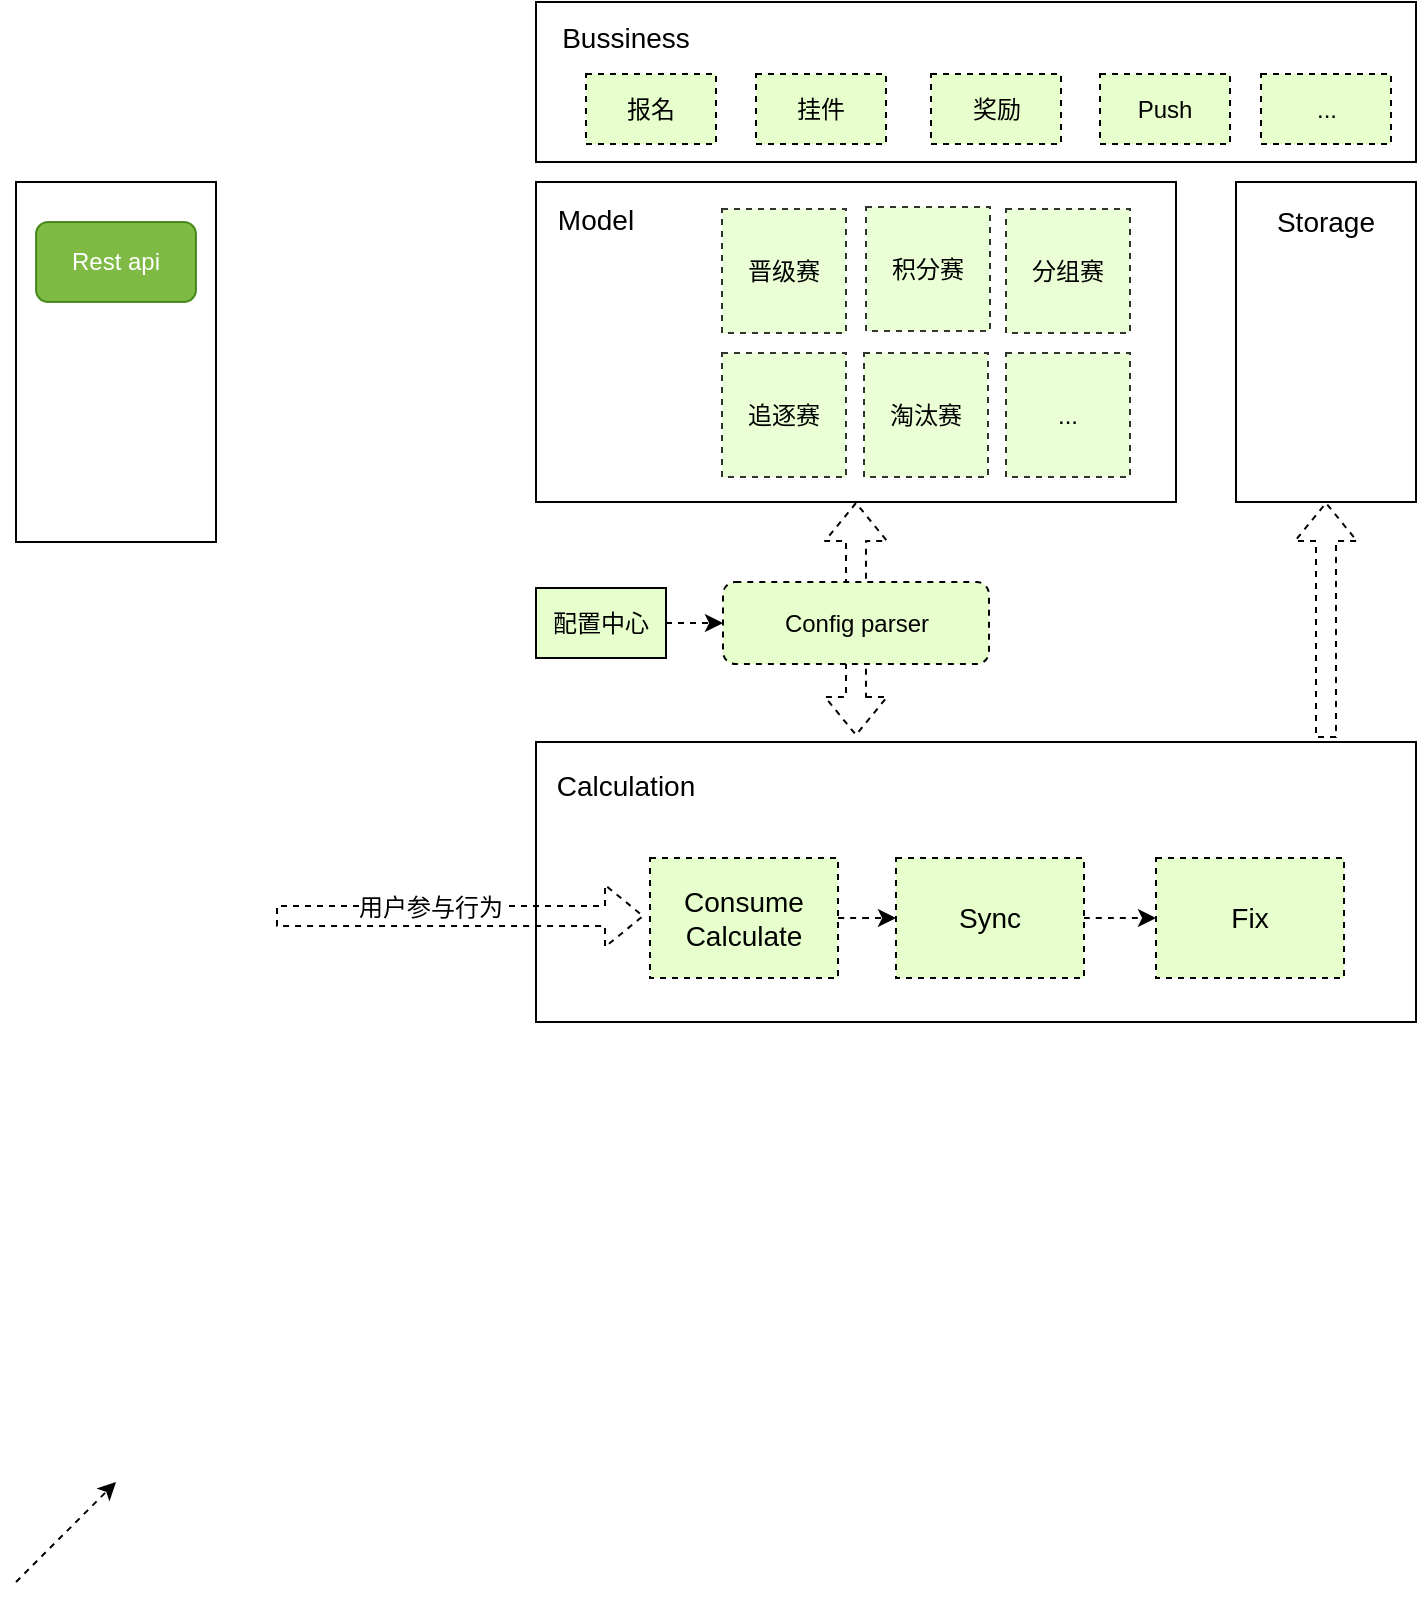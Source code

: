 <mxfile version="10.7.7" type="github"><diagram id="xEhpsPjz-JrfvKZ8K4dk" name="第 1 页"><mxGraphModel dx="1398" dy="858" grid="1" gridSize="10" guides="1" tooltips="1" connect="1" arrows="1" fold="1" page="1" pageScale="1" pageWidth="826" pageHeight="1169" math="0" shadow="0"><root><mxCell id="0"/><mxCell id="1" parent="0"/><mxCell id="2_gbh3nrMJRSnqGBZX9Q-56" value="" style="shape=flexArrow;endArrow=classic;startArrow=classic;html=1;dashed=1;entryX=0.5;entryY=1;entryDx=0;entryDy=0;" edge="1" parent="1" target="2_gbh3nrMJRSnqGBZX9Q-1"><mxGeometry width="50" height="50" relative="1" as="geometry"><mxPoint x="480" y="437" as="sourcePoint"/><mxPoint x="495" y="360" as="targetPoint"/></mxGeometry></mxCell><mxCell id="2_gbh3nrMJRSnqGBZX9Q-1" value="" style="rounded=0;whiteSpace=wrap;html=1;" vertex="1" parent="1"><mxGeometry x="320" y="160" width="320" height="160" as="geometry"/></mxCell><mxCell id="2_gbh3nrMJRSnqGBZX9Q-5" value="" style="rounded=0;whiteSpace=wrap;html=1;" vertex="1" parent="1"><mxGeometry x="320" y="440" width="440" height="140" as="geometry"/></mxCell><mxCell id="2_gbh3nrMJRSnqGBZX9Q-7" value="" style="rounded=0;whiteSpace=wrap;html=1;" vertex="1" parent="1"><mxGeometry x="320" y="70" width="440" height="80" as="geometry"/></mxCell><mxCell id="2_gbh3nrMJRSnqGBZX9Q-8" value="" style="rounded=0;whiteSpace=wrap;html=1;" vertex="1" parent="1"><mxGeometry x="60" y="160" width="100" height="180" as="geometry"/></mxCell><mxCell id="2_gbh3nrMJRSnqGBZX9Q-19" value="Rest api" style="text;html=1;strokeColor=#2D7600;fillColor=#60a917;align=center;verticalAlign=middle;whiteSpace=wrap;rounded=1;fontColor=#ffffff;comic=0;glass=0;shadow=0;opacity=80;" vertex="1" parent="1"><mxGeometry x="70" y="180" width="80" height="40" as="geometry"/></mxCell><mxCell id="2_gbh3nrMJRSnqGBZX9Q-23" value="" style="rounded=0;whiteSpace=wrap;html=1;" vertex="1" parent="1"><mxGeometry x="670" y="160" width="90" height="160" as="geometry"/></mxCell><mxCell id="2_gbh3nrMJRSnqGBZX9Q-37" value="晋级赛" style="whiteSpace=wrap;html=1;aspect=fixed;rounded=0;shadow=0;glass=0;comic=0;opacity=80;arcSize=31;dashed=1;fillColor=#E6FFCC;" vertex="1" parent="1"><mxGeometry x="413" y="173.5" width="62" height="62" as="geometry"/></mxCell><mxCell id="2_gbh3nrMJRSnqGBZX9Q-44" value="积分赛" style="whiteSpace=wrap;html=1;aspect=fixed;rounded=0;shadow=0;glass=0;comic=0;opacity=80;arcSize=31;dashed=1;fillColor=#E6FFCC;" vertex="1" parent="1"><mxGeometry x="485" y="172.5" width="62" height="62" as="geometry"/></mxCell><mxCell id="2_gbh3nrMJRSnqGBZX9Q-45" value="追逐赛" style="whiteSpace=wrap;html=1;aspect=fixed;rounded=0;shadow=0;glass=0;comic=0;opacity=80;arcSize=31;dashed=1;fillColor=#E6FFCC;" vertex="1" parent="1"><mxGeometry x="413" y="245.5" width="62" height="62" as="geometry"/></mxCell><mxCell id="2_gbh3nrMJRSnqGBZX9Q-46" value="..." style="whiteSpace=wrap;html=1;aspect=fixed;rounded=0;shadow=0;glass=0;comic=0;opacity=80;arcSize=31;dashed=1;fillColor=#E6FFCC;" vertex="1" parent="1"><mxGeometry x="555" y="245.5" width="62" height="62" as="geometry"/></mxCell><mxCell id="2_gbh3nrMJRSnqGBZX9Q-47" value="淘汰赛" style="whiteSpace=wrap;html=1;aspect=fixed;rounded=0;shadow=0;glass=0;comic=0;opacity=80;arcSize=31;dashed=1;fillColor=#E6FFCC;" vertex="1" parent="1"><mxGeometry x="484" y="245.5" width="62" height="62" as="geometry"/></mxCell><mxCell id="2_gbh3nrMJRSnqGBZX9Q-48" value="分组赛" style="whiteSpace=wrap;html=1;aspect=fixed;rounded=0;shadow=0;glass=0;comic=0;opacity=80;arcSize=31;dashed=1;fillColor=#E6FFCC;" vertex="1" parent="1"><mxGeometry x="555" y="173.5" width="62" height="62" as="geometry"/></mxCell><mxCell id="2_gbh3nrMJRSnqGBZX9Q-52" value="Config parser&lt;br&gt;" style="rounded=1;whiteSpace=wrap;html=1;shadow=0;glass=0;dashed=1;comic=0;fillColor=#E6FFCC;" vertex="1" parent="1"><mxGeometry x="413.5" y="360" width="133" height="41" as="geometry"/></mxCell><mxCell id="2_gbh3nrMJRSnqGBZX9Q-58" value="" style="shape=flexArrow;endArrow=classic;html=1;dashed=1;entryX=0;entryY=0.5;entryDx=0;entryDy=0;" edge="1" parent="1"><mxGeometry width="50" height="50" relative="1" as="geometry"><mxPoint x="190" y="527" as="sourcePoint"/><mxPoint x="374" y="527" as="targetPoint"/></mxGeometry></mxCell><mxCell id="2_gbh3nrMJRSnqGBZX9Q-59" value="用户参与行为" style="text;html=1;resizable=0;points=[];align=center;verticalAlign=middle;labelBackgroundColor=#ffffff;" vertex="1" connectable="0" parent="2_gbh3nrMJRSnqGBZX9Q-58"><mxGeometry x="-0.17" y="4" relative="1" as="geometry"><mxPoint as="offset"/></mxGeometry></mxCell><mxCell id="2_gbh3nrMJRSnqGBZX9Q-69" value="报名" style="rounded=0;whiteSpace=wrap;html=1;shadow=0;glass=0;dashed=1;comic=0;strokeColor=#000000;fillColor=#E6FFCC;" vertex="1" parent="1"><mxGeometry x="345" y="106" width="65" height="35" as="geometry"/></mxCell><mxCell id="2_gbh3nrMJRSnqGBZX9Q-70" value="挂件" style="rounded=0;whiteSpace=wrap;html=1;shadow=0;glass=0;dashed=1;comic=0;strokeColor=#000000;fillColor=#E6FFCC;" vertex="1" parent="1"><mxGeometry x="430" y="106" width="65" height="35" as="geometry"/></mxCell><mxCell id="2_gbh3nrMJRSnqGBZX9Q-71" value="奖励" style="rounded=0;whiteSpace=wrap;html=1;shadow=0;glass=0;dashed=1;comic=0;strokeColor=#000000;fillColor=#E6FFCC;" vertex="1" parent="1"><mxGeometry x="517.5" y="106" width="65" height="35" as="geometry"/></mxCell><mxCell id="2_gbh3nrMJRSnqGBZX9Q-72" value="Model&lt;br style=&quot;font-size: 14px;&quot;&gt;" style="text;html=1;strokeColor=none;fillColor=none;align=center;verticalAlign=middle;whiteSpace=wrap;rounded=0;shadow=0;glass=0;dashed=1;comic=0;fontSize=14;" vertex="1" parent="1"><mxGeometry x="320" y="160" width="60" height="37" as="geometry"/></mxCell><mxCell id="2_gbh3nrMJRSnqGBZX9Q-75" value="&lt;span&gt;Calculation&lt;/span&gt;" style="text;html=1;strokeColor=none;fillColor=none;align=center;verticalAlign=middle;whiteSpace=wrap;rounded=0;shadow=0;glass=0;dashed=1;comic=0;fontSize=14;" vertex="1" parent="1"><mxGeometry x="320" y="440" width="90" height="44" as="geometry"/></mxCell><mxCell id="2_gbh3nrMJRSnqGBZX9Q-84" value="" style="edgeStyle=orthogonalEdgeStyle;curved=1;rounded=0;orthogonalLoop=1;jettySize=auto;html=1;dashed=1;fontSize=14;" edge="1" parent="1" source="2_gbh3nrMJRSnqGBZX9Q-76" target="2_gbh3nrMJRSnqGBZX9Q-83"><mxGeometry relative="1" as="geometry"/></mxCell><mxCell id="2_gbh3nrMJRSnqGBZX9Q-76" value="Consume Calculate" style="rounded=0;whiteSpace=wrap;html=1;shadow=0;glass=0;dashed=1;comic=0;strokeColor=#000000;fillColor=#E6FFCC;fontSize=14;" vertex="1" parent="1"><mxGeometry x="377" y="498" width="94" height="60" as="geometry"/></mxCell><mxCell id="2_gbh3nrMJRSnqGBZX9Q-88" style="edgeStyle=orthogonalEdgeStyle;curved=1;rounded=0;orthogonalLoop=1;jettySize=auto;html=1;exitX=1;exitY=0.5;exitDx=0;exitDy=0;dashed=1;fontSize=14;entryX=0;entryY=0.5;entryDx=0;entryDy=0;" edge="1" parent="1" source="2_gbh3nrMJRSnqGBZX9Q-83" target="2_gbh3nrMJRSnqGBZX9Q-85"><mxGeometry relative="1" as="geometry"/></mxCell><mxCell id="2_gbh3nrMJRSnqGBZX9Q-83" value="Sync" style="rounded=0;whiteSpace=wrap;html=1;shadow=0;glass=0;dashed=1;comic=0;strokeColor=#000000;fillColor=#E6FFCC;fontSize=14;" vertex="1" parent="1"><mxGeometry x="500" y="498" width="94" height="60" as="geometry"/></mxCell><mxCell id="2_gbh3nrMJRSnqGBZX9Q-77" value="&lt;span&gt;Bussiness&lt;/span&gt;" style="text;html=1;strokeColor=none;fillColor=none;align=center;verticalAlign=middle;whiteSpace=wrap;rounded=0;shadow=0;glass=0;dashed=1;comic=0;fontSize=14;" vertex="1" parent="1"><mxGeometry x="320" y="70" width="90" height="36" as="geometry"/></mxCell><mxCell id="2_gbh3nrMJRSnqGBZX9Q-78" value="Push" style="rounded=0;whiteSpace=wrap;html=1;shadow=0;glass=0;dashed=1;comic=0;strokeColor=#000000;fillColor=#E6FFCC;" vertex="1" parent="1"><mxGeometry x="602" y="106" width="65" height="35" as="geometry"/></mxCell><mxCell id="2_gbh3nrMJRSnqGBZX9Q-79" value="..." style="rounded=0;whiteSpace=wrap;html=1;shadow=0;glass=0;dashed=1;comic=0;strokeColor=#000000;fillColor=#E6FFCC;" vertex="1" parent="1"><mxGeometry x="682.5" y="106" width="65" height="35" as="geometry"/></mxCell><mxCell id="2_gbh3nrMJRSnqGBZX9Q-85" value="Fix" style="rounded=0;whiteSpace=wrap;html=1;shadow=0;glass=0;dashed=1;comic=0;strokeColor=#000000;fillColor=#E6FFCC;fontSize=14;" vertex="1" parent="1"><mxGeometry x="630" y="498" width="94" height="60" as="geometry"/></mxCell><mxCell id="2_gbh3nrMJRSnqGBZX9Q-87" value="" style="endArrow=classic;html=1;dashed=1;fontSize=14;" edge="1" parent="1"><mxGeometry width="50" height="50" relative="1" as="geometry"><mxPoint x="60" y="860" as="sourcePoint"/><mxPoint x="110" y="810" as="targetPoint"/></mxGeometry></mxCell><mxCell id="2_gbh3nrMJRSnqGBZX9Q-93" value="Storage" style="text;html=1;strokeColor=none;fillColor=none;align=center;verticalAlign=middle;whiteSpace=wrap;rounded=0;shadow=0;glass=0;dashed=1;comic=0;fontSize=14;" vertex="1" parent="1"><mxGeometry x="670" y="160" width="90" height="40" as="geometry"/></mxCell><mxCell id="2_gbh3nrMJRSnqGBZX9Q-94" value="" style="shape=flexArrow;endArrow=classic;html=1;dashed=1;fontSize=14;entryX=0.5;entryY=1;entryDx=0;entryDy=0;" edge="1" parent="1" target="2_gbh3nrMJRSnqGBZX9Q-23"><mxGeometry width="50" height="50" relative="1" as="geometry"><mxPoint x="715" y="438" as="sourcePoint"/><mxPoint x="740" y="370" as="targetPoint"/></mxGeometry></mxCell><mxCell id="2_gbh3nrMJRSnqGBZX9Q-97" style="edgeStyle=orthogonalEdgeStyle;rounded=0;orthogonalLoop=1;jettySize=auto;html=1;exitX=1;exitY=0.5;exitDx=0;exitDy=0;entryX=0;entryY=0.5;entryDx=0;entryDy=0;dashed=1;fontSize=14;" edge="1" parent="1" source="2_gbh3nrMJRSnqGBZX9Q-95" target="2_gbh3nrMJRSnqGBZX9Q-52"><mxGeometry relative="1" as="geometry"/></mxCell><mxCell id="2_gbh3nrMJRSnqGBZX9Q-95" value="配置中心" style="rounded=0;whiteSpace=wrap;html=1;shadow=0;glass=0;comic=0;strokeColor=#000000;fillColor=#E6FFCC;" vertex="1" parent="1"><mxGeometry x="320" y="363" width="65" height="35" as="geometry"/></mxCell></root></mxGraphModel></diagram></mxfile>